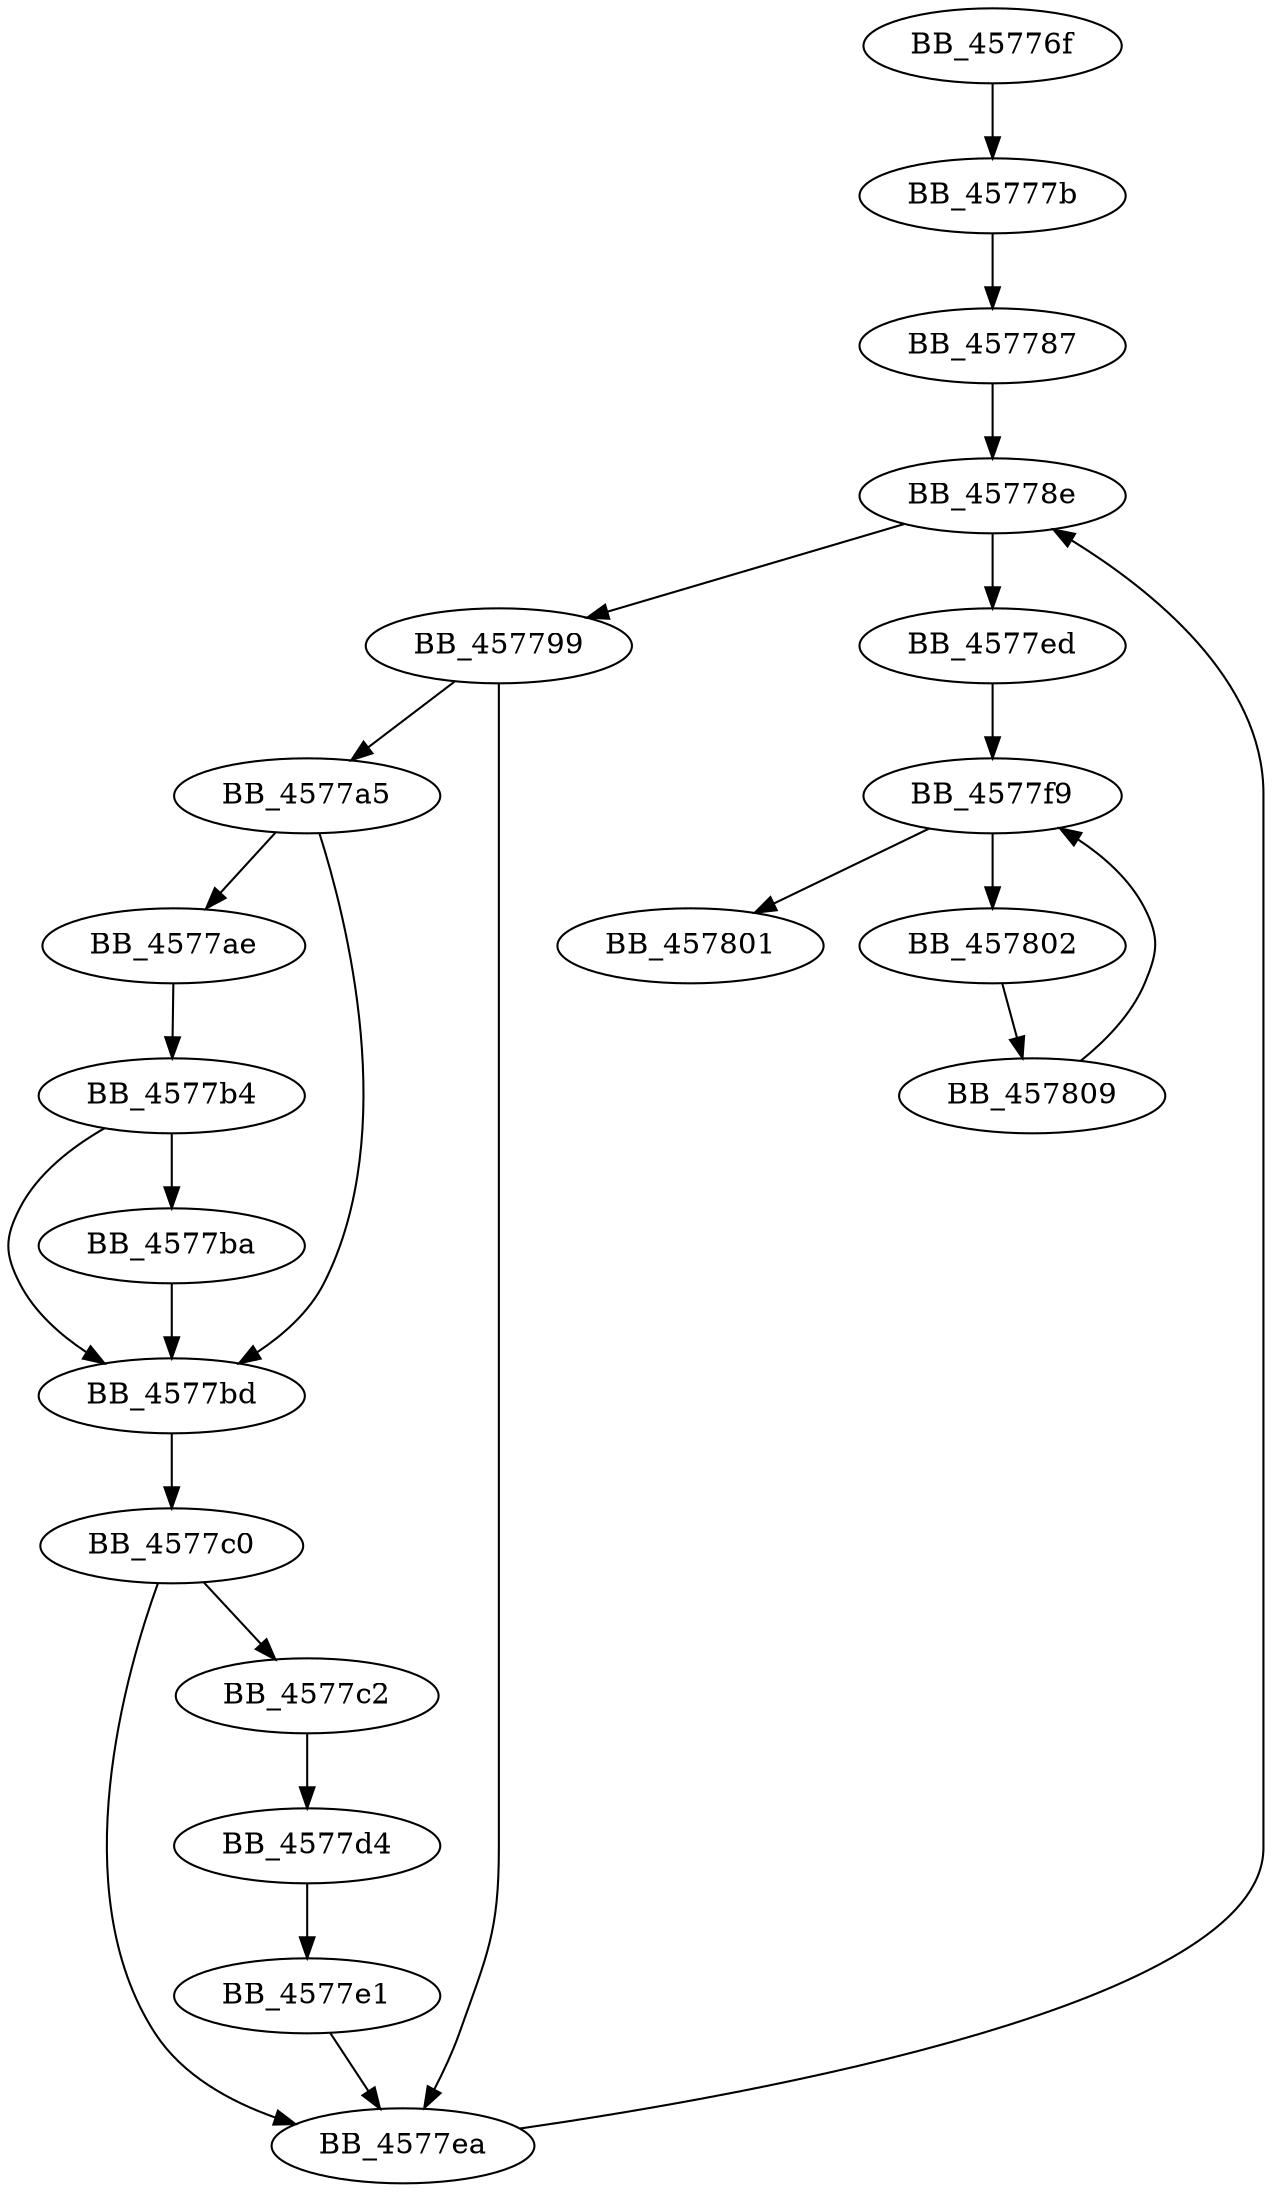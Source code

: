 DiGraph sub_45776F{
BB_45776f->BB_45777b
BB_45777b->BB_457787
BB_457787->BB_45778e
BB_45778e->BB_457799
BB_45778e->BB_4577ed
BB_457799->BB_4577a5
BB_457799->BB_4577ea
BB_4577a5->BB_4577ae
BB_4577a5->BB_4577bd
BB_4577ae->BB_4577b4
BB_4577b4->BB_4577ba
BB_4577b4->BB_4577bd
BB_4577ba->BB_4577bd
BB_4577bd->BB_4577c0
BB_4577c0->BB_4577c2
BB_4577c0->BB_4577ea
BB_4577c2->BB_4577d4
BB_4577d4->BB_4577e1
BB_4577e1->BB_4577ea
BB_4577ea->BB_45778e
BB_4577ed->BB_4577f9
BB_4577f9->BB_457801
BB_4577f9->BB_457802
BB_457802->BB_457809
BB_457809->BB_4577f9
}
